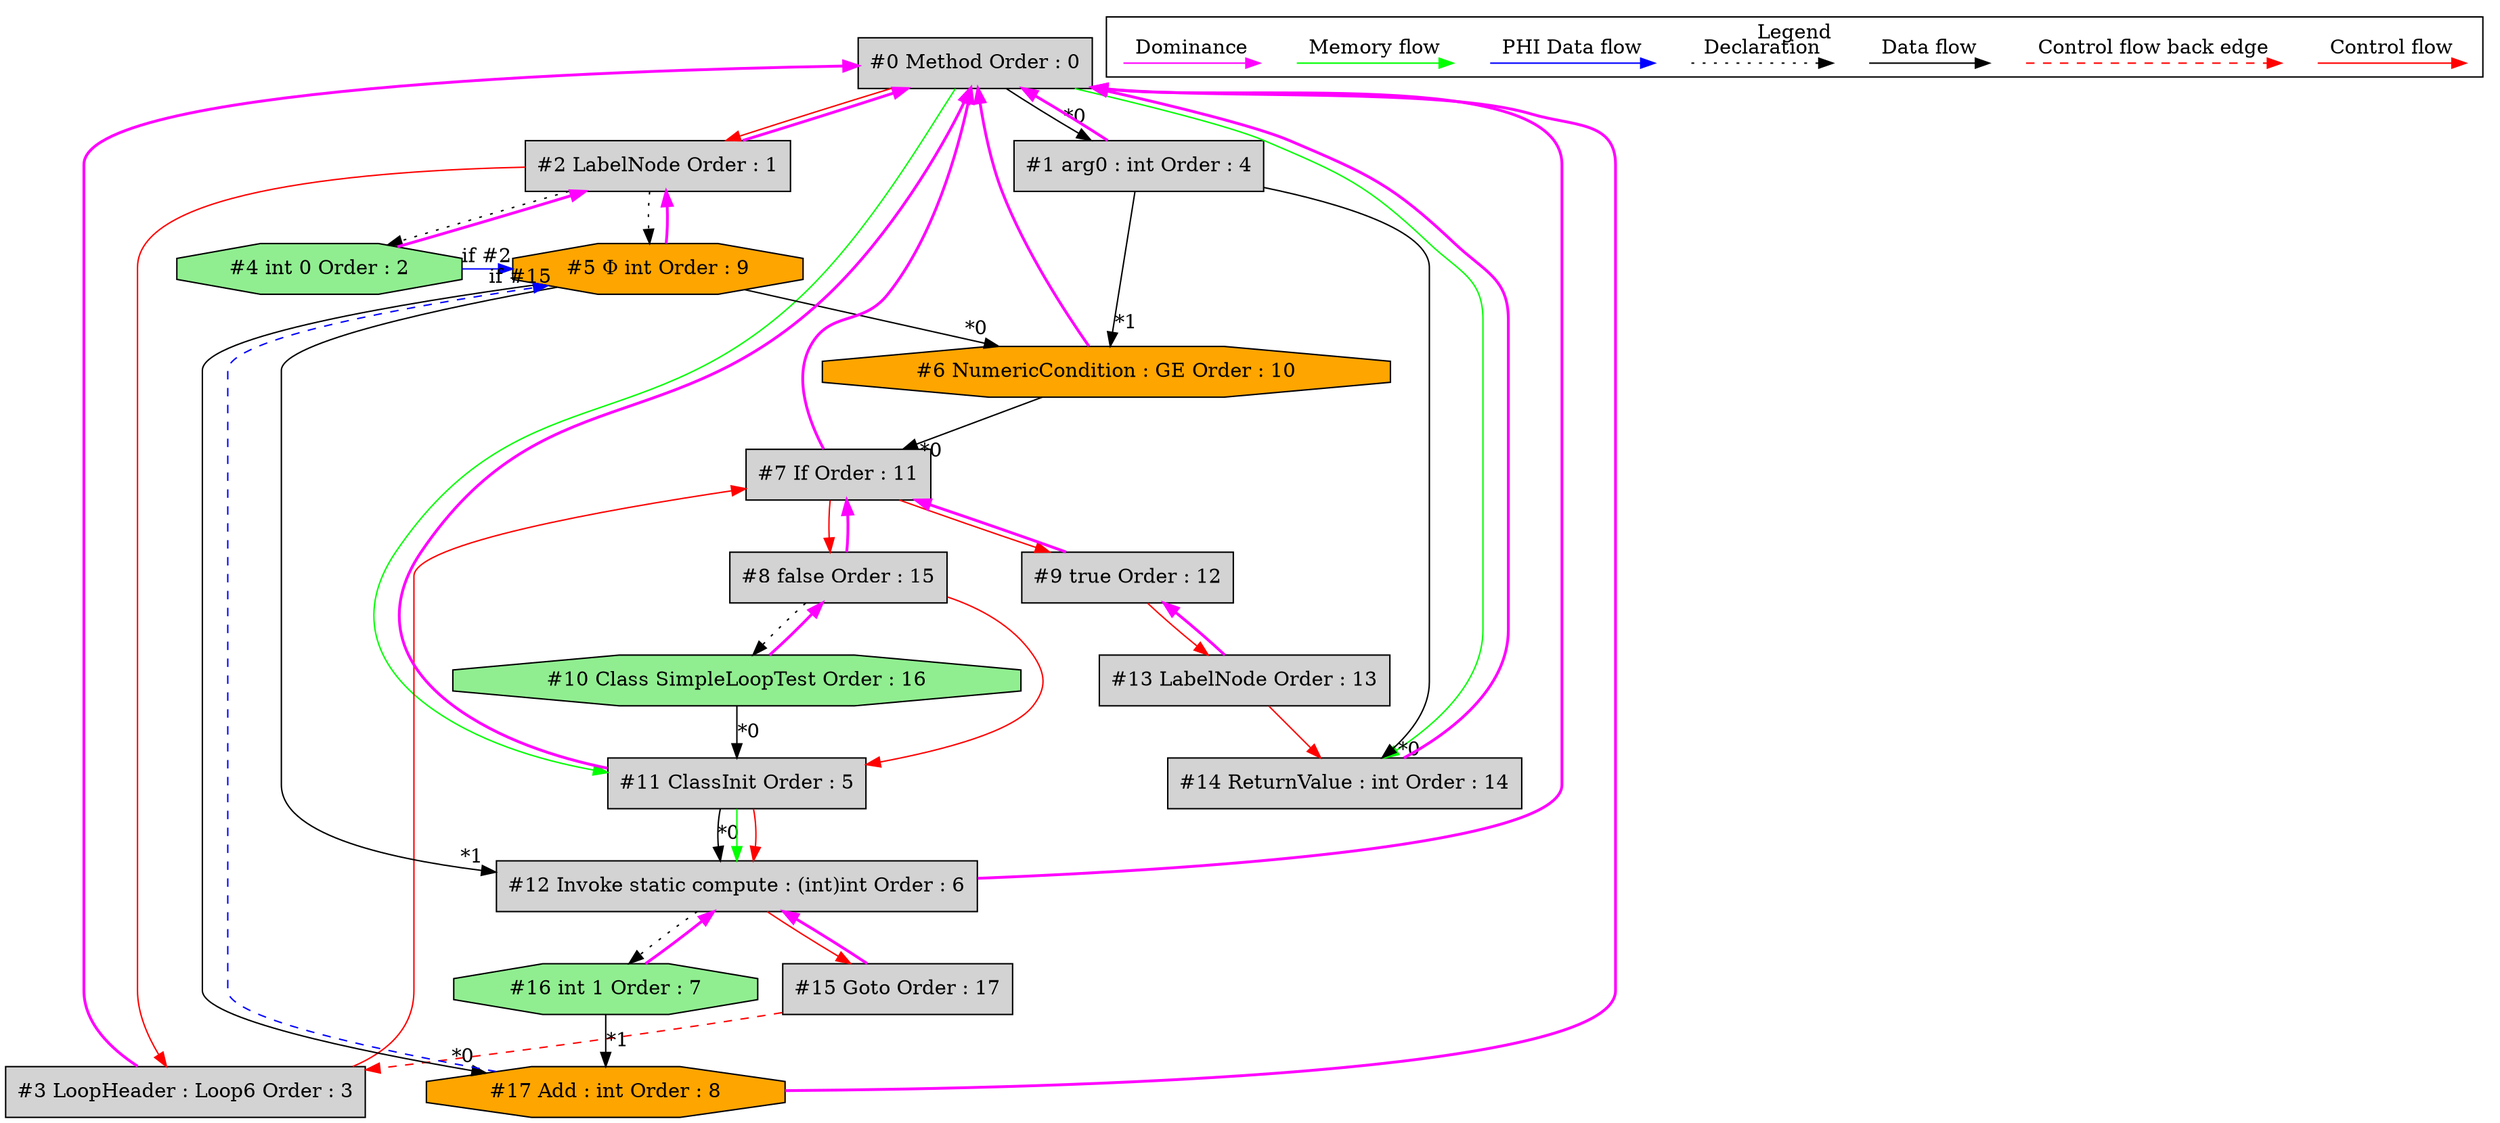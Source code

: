 digraph debugoutput {
 ordering="in";
 node0[label="#0 Method Order : 0",shape=box, fillcolor=lightgrey, style=filled];
 node1[label="#1 arg0 : int Order : 4",shape=box, fillcolor=lightgrey, style=filled];
 node1 -> node0[dir="forward" color="fuchsia" penwidth="2"];
 node0 -> node1[headlabel="*0", labeldistance=2];
 node2[label="#2 LabelNode Order : 1",shape=box, fillcolor=lightgrey, style=filled];
 node2 -> node0[dir="forward" color="fuchsia" penwidth="2"];
 node0 -> node2[labeldistance=2, color=red, fontcolor=red];
 node3[label="#3 LoopHeader : Loop6 Order : 3",shape=box, fillcolor=lightgrey, style=filled];
 node3 -> node0[dir="forward" color="fuchsia" penwidth="2"];
 node2 -> node3[labeldistance=2, color=red, fontcolor=red];
 node15 -> node3[labeldistance=2, color=red, fontcolor=red, style=dashed];
 node4[label="#4 int 0 Order : 2",shape=octagon, fillcolor=lightgreen, style=filled];
 node4 -> node2[dir="forward" color="fuchsia" penwidth="2"];
 node2 -> node4[style=dotted];
 node5[label="#5 Φ int Order : 9",shape=octagon, fillcolor=orange, style=filled];
 node5 -> node2[dir="forward" color="fuchsia" penwidth="2"];
 node2 -> node5[style=dotted];
 node4 -> node5[headlabel="if #2", labeldistance=2, color=blue, constraint=false];
 node17 -> node5[headlabel="if #15", labeldistance=2, color=blue, constraint=false, style=dashed];
 node6[label="#6 NumericCondition : GE Order : 10",shape=octagon, fillcolor=orange, style=filled];
 node6 -> node0[dir="forward" color="fuchsia" penwidth="2"];
 node5 -> node6[headlabel="*0", labeldistance=2];
 node1 -> node6[headlabel="*1", labeldistance=2];
 node7[label="#7 If Order : 11",shape=box, fillcolor=lightgrey, style=filled];
 node7 -> node0[dir="forward" color="fuchsia" penwidth="2"];
 node6 -> node7[headlabel="*0", labeldistance=2];
 node3 -> node7[labeldistance=2, color=red, fontcolor=red];
 node8[label="#8 false Order : 15",shape=box, fillcolor=lightgrey, style=filled];
 node8 -> node7[dir="forward" color="fuchsia" penwidth="2"];
 node7 -> node8[labeldistance=2, color=red, fontcolor=red];
 node9[label="#9 true Order : 12",shape=box, fillcolor=lightgrey, style=filled];
 node9 -> node7[dir="forward" color="fuchsia" penwidth="2"];
 node7 -> node9[labeldistance=2, color=red, fontcolor=red];
 node10[label="#10 Class SimpleLoopTest Order : 16",shape=octagon, fillcolor=lightgreen, style=filled];
 node10 -> node8[dir="forward" color="fuchsia" penwidth="2"];
 node8 -> node10[style=dotted];
 node11[label="#11 ClassInit Order : 5",shape=box, fillcolor=lightgrey, style=filled];
 node11 -> node0[dir="forward" color="fuchsia" penwidth="2"];
 node10 -> node11[headlabel="*0", labeldistance=2];
 node0 -> node11[labeldistance=2, color=green, constraint=false];
 node8 -> node11[labeldistance=2, color=red, fontcolor=red];
 node12[label="#12 Invoke static compute : (int)int Order : 6",shape=box, fillcolor=lightgrey, style=filled];
 node12 -> node0[dir="forward" color="fuchsia" penwidth="2"];
 node11 -> node12[headlabel="*0", labeldistance=2];
 node5 -> node12[headlabel="*1", labeldistance=2];
 node11 -> node12[labeldistance=2, color=green, constraint=false];
 node11 -> node12[labeldistance=2, color=red, fontcolor=red];
 node13[label="#13 LabelNode Order : 13",shape=box, fillcolor=lightgrey, style=filled];
 node13 -> node9[dir="forward" color="fuchsia" penwidth="2"];
 node9 -> node13[labeldistance=2, color=red, fontcolor=red];
 node14[label="#14 ReturnValue : int Order : 14",shape=box, fillcolor=lightgrey, style=filled];
 node14 -> node0[dir="forward" color="fuchsia" penwidth="2"];
 node1 -> node14[headlabel="*0", labeldistance=2];
 node13 -> node14[labeldistance=2, color=red, fontcolor=red];
 node0 -> node14[labeldistance=2, color=green, constraint=false];
 node15[label="#15 Goto Order : 17",shape=box, fillcolor=lightgrey, style=filled];
 node15 -> node12[dir="forward" color="fuchsia" penwidth="2"];
 node12 -> node15[labeldistance=2, color=red, fontcolor=red];
 node16[label="#16 int 1 Order : 7",shape=octagon, fillcolor=lightgreen, style=filled];
 node16 -> node12[dir="forward" color="fuchsia" penwidth="2"];
 node12 -> node16[style=dotted];
 node17[label="#17 Add : int Order : 8",shape=octagon, fillcolor=orange, style=filled];
 node17 -> node0[dir="forward" color="fuchsia" penwidth="2"];
 node5 -> node17[headlabel="*0", labeldistance=2];
 node16 -> node17[headlabel="*1", labeldistance=2];
 subgraph cluster_000 {
  label = "Legend";
  node [shape=point]
  {
   rank=same;
   c0 [style = invis];
   c1 [style = invis];
   c2 [style = invis];
   c3 [style = invis];
   d0 [style = invis];
   d1 [style = invis];
   d2 [style = invis];
   d3 [style = invis];
   d4 [style = invis];
   d5 [style = invis];
   d6 [style = invis];
   d7 [style = invis];
   d8 [style = invis];
   d9 [style = invis];
  }
  c0 -> c1 [label="Control flow", style=solid, color=red]
  c2 -> c3 [label="Control flow back edge", style=dashed, color=red]
  d0 -> d1 [label="Data flow"]
  d2 -> d3 [label="Declaration", style=dotted]
  d4 -> d5 [label="PHI Data flow", color=blue]
  d6 -> d7 [label="Memory flow", color=green]
  d8 -> d9 [label="Dominance", color=fuchsia, style=solid]
 }

}
